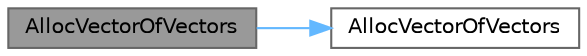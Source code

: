 digraph "AllocVectorOfVectors"
{
 // LATEX_PDF_SIZE
  bgcolor="transparent";
  edge [fontname=Helvetica,fontsize=10,labelfontname=Helvetica,labelfontsize=10];
  node [fontname=Helvetica,fontsize=10,shape=box,height=0.2,width=0.4];
  rankdir="LR";
  Node1 [id="Node000001",label="AllocVectorOfVectors",height=0.2,width=0.4,color="gray40", fillcolor="grey60", style="filled", fontcolor="black",tooltip=" "];
  Node1 -> Node2 [id="edge1_Node000001_Node000002",color="steelblue1",style="solid",tooltip=" "];
  Node2 [id="Node000002",label="AllocVectorOfVectors",height=0.2,width=0.4,color="grey40", fillcolor="white", style="filled",URL="$group__Containers.html#gabf6c3068d1eca01b9c0699d855441ac3",tooltip="Allocate a vector of varying-size vectors and initialize with some value."];
}
